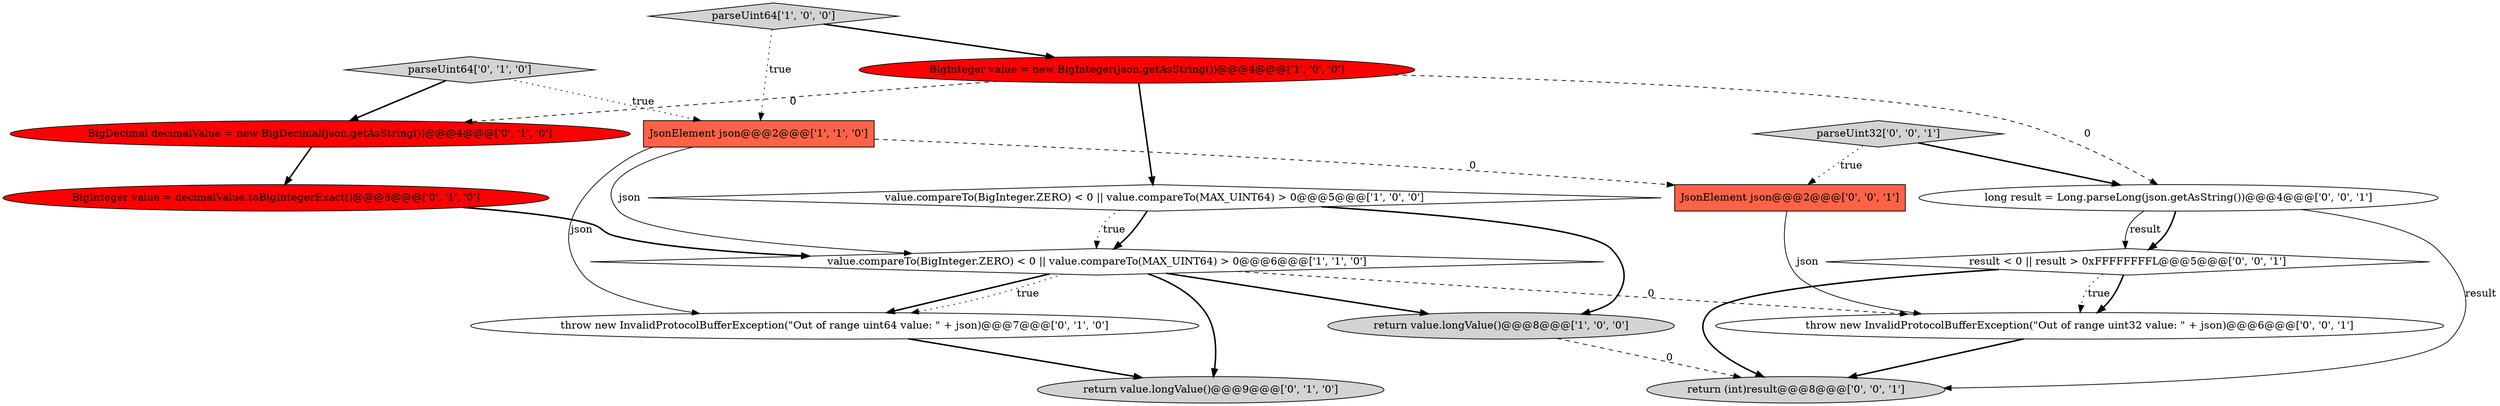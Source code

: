 digraph {
3 [style = filled, label = "return value.longValue()@@@8@@@['1', '0', '0']", fillcolor = lightgray, shape = ellipse image = "AAA0AAABBB1BBB"];
2 [style = filled, label = "JsonElement json@@@2@@@['1', '1', '0']", fillcolor = tomato, shape = box image = "AAA0AAABBB1BBB"];
11 [style = filled, label = "long result = Long.parseLong(json.getAsString())@@@4@@@['0', '0', '1']", fillcolor = white, shape = ellipse image = "AAA0AAABBB3BBB"];
13 [style = filled, label = "parseUint32['0', '0', '1']", fillcolor = lightgray, shape = diamond image = "AAA0AAABBB3BBB"];
0 [style = filled, label = "BigInteger value = new BigInteger(json.getAsString())@@@4@@@['1', '0', '0']", fillcolor = red, shape = ellipse image = "AAA1AAABBB1BBB"];
1 [style = filled, label = "value.compareTo(BigInteger.ZERO) < 0 || value.compareTo(MAX_UINT64) > 0@@@5@@@['1', '0', '0']", fillcolor = white, shape = diamond image = "AAA0AAABBB1BBB"];
10 [style = filled, label = "BigDecimal decimalValue = new BigDecimal(json.getAsString())@@@4@@@['0', '1', '0']", fillcolor = red, shape = ellipse image = "AAA1AAABBB2BBB"];
15 [style = filled, label = "result < 0 || result > 0xFFFFFFFFL@@@5@@@['0', '0', '1']", fillcolor = white, shape = diamond image = "AAA0AAABBB3BBB"];
16 [style = filled, label = "JsonElement json@@@2@@@['0', '0', '1']", fillcolor = tomato, shape = box image = "AAA0AAABBB3BBB"];
14 [style = filled, label = "return (int)result@@@8@@@['0', '0', '1']", fillcolor = lightgray, shape = ellipse image = "AAA0AAABBB3BBB"];
7 [style = filled, label = "return value.longValue()@@@9@@@['0', '1', '0']", fillcolor = lightgray, shape = ellipse image = "AAA0AAABBB2BBB"];
5 [style = filled, label = "value.compareTo(BigInteger.ZERO) < 0 || value.compareTo(MAX_UINT64) > 0@@@6@@@['1', '1', '0']", fillcolor = white, shape = diamond image = "AAA0AAABBB1BBB"];
4 [style = filled, label = "parseUint64['1', '0', '0']", fillcolor = lightgray, shape = diamond image = "AAA0AAABBB1BBB"];
8 [style = filled, label = "parseUint64['0', '1', '0']", fillcolor = lightgray, shape = diamond image = "AAA0AAABBB2BBB"];
6 [style = filled, label = "BigInteger value = decimalValue.toBigIntegerExact()@@@5@@@['0', '1', '0']", fillcolor = red, shape = ellipse image = "AAA1AAABBB2BBB"];
9 [style = filled, label = "throw new InvalidProtocolBufferException(\"Out of range uint64 value: \" + json)@@@7@@@['0', '1', '0']", fillcolor = white, shape = ellipse image = "AAA0AAABBB2BBB"];
12 [style = filled, label = "throw new InvalidProtocolBufferException(\"Out of range uint32 value: \" + json)@@@6@@@['0', '0', '1']", fillcolor = white, shape = ellipse image = "AAA0AAABBB3BBB"];
1->5 [style = bold, label=""];
5->3 [style = bold, label=""];
8->10 [style = bold, label=""];
13->16 [style = dotted, label="true"];
5->12 [style = dashed, label="0"];
5->9 [style = bold, label=""];
15->14 [style = bold, label=""];
8->2 [style = dotted, label="true"];
1->3 [style = bold, label=""];
0->11 [style = dashed, label="0"];
9->7 [style = bold, label=""];
11->14 [style = solid, label="result"];
13->11 [style = bold, label=""];
10->6 [style = bold, label=""];
0->10 [style = dashed, label="0"];
11->15 [style = bold, label=""];
4->0 [style = bold, label=""];
2->5 [style = solid, label="json"];
4->2 [style = dotted, label="true"];
16->12 [style = solid, label="json"];
6->5 [style = bold, label=""];
11->15 [style = solid, label="result"];
0->1 [style = bold, label=""];
2->16 [style = dashed, label="0"];
12->14 [style = bold, label=""];
15->12 [style = dotted, label="true"];
5->9 [style = dotted, label="true"];
5->7 [style = bold, label=""];
15->12 [style = bold, label=""];
3->14 [style = dashed, label="0"];
2->9 [style = solid, label="json"];
1->5 [style = dotted, label="true"];
}
